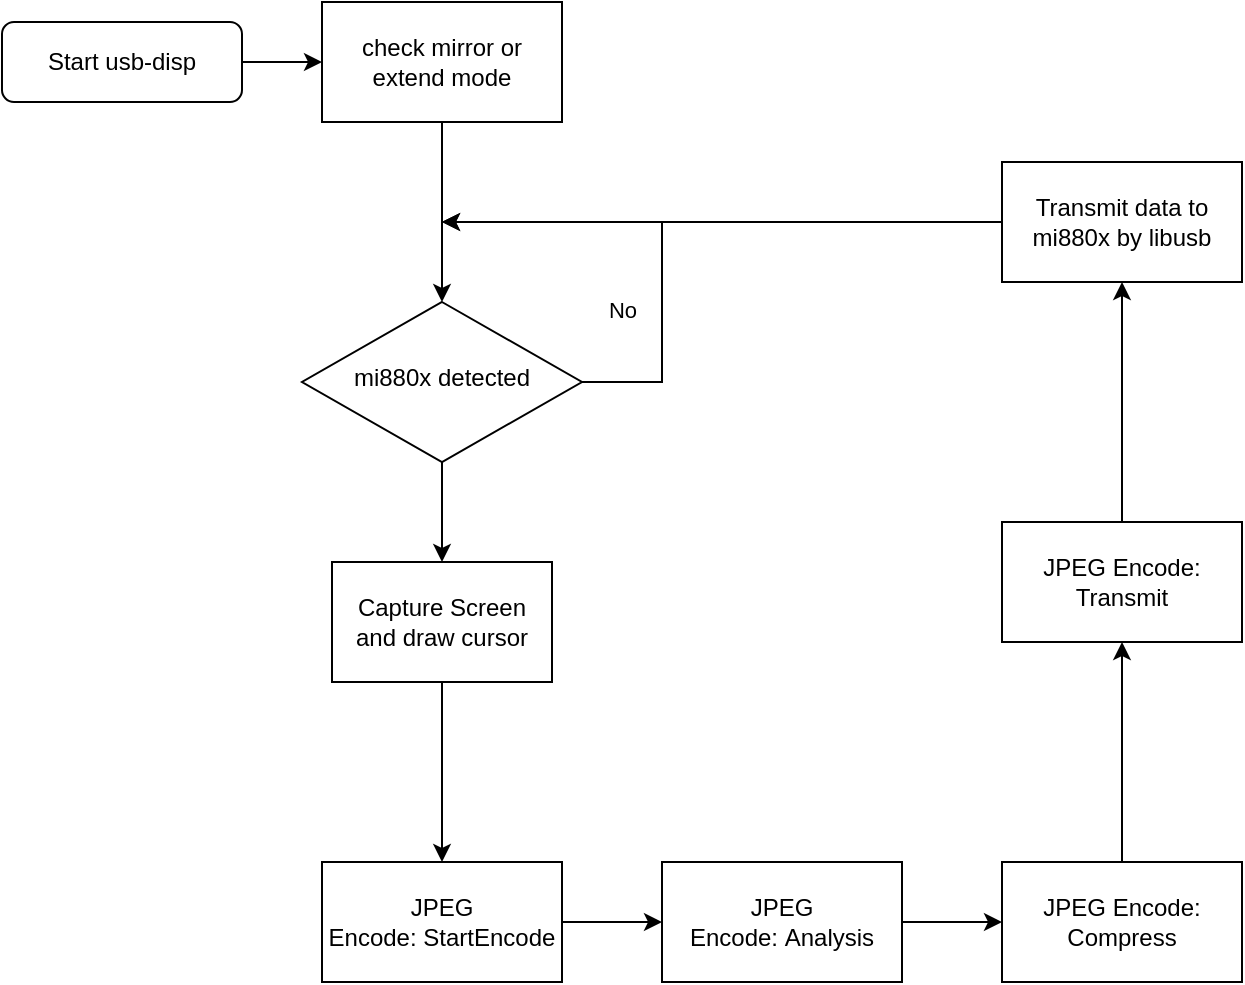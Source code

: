 <mxfile version="14.5.3" type="github"><diagram id="C5RBs43oDa-KdzZeNtuy" name="Page-1"><mxGraphModel dx="1422" dy="706" grid="1" gridSize="10" guides="1" tooltips="1" connect="1" arrows="1" fold="1" page="1" pageScale="1" pageWidth="827" pageHeight="1169" math="0" shadow="0"><root><mxCell id="WIyWlLk6GJQsqaUBKTNV-0"/><mxCell id="WIyWlLk6GJQsqaUBKTNV-1" parent="WIyWlLk6GJQsqaUBKTNV-0"/><mxCell id="r7R-1QSwaB7scKI4PXYl-12" style="edgeStyle=orthogonalEdgeStyle;rounded=0;orthogonalLoop=1;jettySize=auto;html=1;entryX=0;entryY=0.5;entryDx=0;entryDy=0;" parent="WIyWlLk6GJQsqaUBKTNV-1" source="WIyWlLk6GJQsqaUBKTNV-3" target="1sZKiX8Cg83zHta_YU1P-0" edge="1"><mxGeometry relative="1" as="geometry"><mxPoint x="310" y="220" as="targetPoint"/></mxGeometry></mxCell><mxCell id="WIyWlLk6GJQsqaUBKTNV-3" value="Start usb-disp" style="rounded=1;whiteSpace=wrap;html=1;fontSize=12;glass=0;strokeWidth=1;shadow=0;" parent="WIyWlLk6GJQsqaUBKTNV-1" vertex="1"><mxGeometry x="90" y="140" width="120" height="40" as="geometry"/></mxCell><mxCell id="r7R-1QSwaB7scKI4PXYl-11" style="edgeStyle=orthogonalEdgeStyle;rounded=0;orthogonalLoop=1;jettySize=auto;html=1;entryX=0.5;entryY=0;entryDx=0;entryDy=0;exitX=0.5;exitY=1;exitDx=0;exitDy=0;" parent="WIyWlLk6GJQsqaUBKTNV-1" source="1sZKiX8Cg83zHta_YU1P-0" target="r7R-1QSwaB7scKI4PXYl-17" edge="1"><mxGeometry relative="1" as="geometry"><mxPoint x="310" y="300" as="sourcePoint"/></mxGeometry></mxCell><mxCell id="r7R-1QSwaB7scKI4PXYl-43" style="edgeStyle=orthogonalEdgeStyle;rounded=0;orthogonalLoop=1;jettySize=auto;html=1;exitX=0;exitY=0.5;exitDx=0;exitDy=0;" parent="WIyWlLk6GJQsqaUBKTNV-1" source="r7R-1QSwaB7scKI4PXYl-16" edge="1"><mxGeometry relative="1" as="geometry"><mxPoint x="310" y="240" as="targetPoint"/><Array as="points"><mxPoint x="560" y="240"/><mxPoint x="560" y="240"/></Array></mxGeometry></mxCell><mxCell id="r7R-1QSwaB7scKI4PXYl-16" value="Transmit data to mi880x by libusb" style="rounded=0;whiteSpace=wrap;html=1;" parent="WIyWlLk6GJQsqaUBKTNV-1" vertex="1"><mxGeometry x="590" y="210" width="120" height="60" as="geometry"/></mxCell><mxCell id="r7R-1QSwaB7scKI4PXYl-24" style="edgeStyle=orthogonalEdgeStyle;rounded=0;orthogonalLoop=1;jettySize=auto;html=1;exitX=1;exitY=0.5;exitDx=0;exitDy=0;" parent="WIyWlLk6GJQsqaUBKTNV-1" source="r7R-1QSwaB7scKI4PXYl-17" edge="1"><mxGeometry relative="1" as="geometry"><Array as="points"><mxPoint x="420" y="320"/></Array><mxPoint x="310" y="240" as="targetPoint"/></mxGeometry></mxCell><mxCell id="r7R-1QSwaB7scKI4PXYl-25" value="No" style="edgeLabel;html=1;align=center;verticalAlign=middle;resizable=0;points=[];" parent="r7R-1QSwaB7scKI4PXYl-24" vertex="1" connectable="0"><mxGeometry x="-0.184" y="1" relative="1" as="geometry"><mxPoint x="-19" y="18" as="offset"/></mxGeometry></mxCell><mxCell id="1sZKiX8Cg83zHta_YU1P-3" style="edgeStyle=orthogonalEdgeStyle;rounded=0;orthogonalLoop=1;jettySize=auto;html=1;" edge="1" parent="WIyWlLk6GJQsqaUBKTNV-1" source="r7R-1QSwaB7scKI4PXYl-17" target="r7R-1QSwaB7scKI4PXYl-26"><mxGeometry relative="1" as="geometry"/></mxCell><mxCell id="r7R-1QSwaB7scKI4PXYl-17" value="mi880x detected" style="rhombus;whiteSpace=wrap;html=1;shadow=0;fontFamily=Helvetica;fontSize=12;align=center;strokeWidth=1;spacing=6;spacingTop=-4;" parent="WIyWlLk6GJQsqaUBKTNV-1" vertex="1"><mxGeometry x="240" y="280" width="140" height="80" as="geometry"/></mxCell><mxCell id="1sZKiX8Cg83zHta_YU1P-4" style="edgeStyle=orthogonalEdgeStyle;rounded=0;orthogonalLoop=1;jettySize=auto;html=1;entryX=0.5;entryY=0;entryDx=0;entryDy=0;exitX=0.5;exitY=1;exitDx=0;exitDy=0;" edge="1" parent="WIyWlLk6GJQsqaUBKTNV-1" source="r7R-1QSwaB7scKI4PXYl-26" target="1sZKiX8Cg83zHta_YU1P-7"><mxGeometry relative="1" as="geometry"><mxPoint x="330" y="540" as="targetPoint"/></mxGeometry></mxCell><mxCell id="r7R-1QSwaB7scKI4PXYl-26" value="Capture Screen&lt;br&gt;and draw cursor" style="rounded=0;whiteSpace=wrap;html=1;" parent="WIyWlLk6GJQsqaUBKTNV-1" vertex="1"><mxGeometry x="255" y="410" width="110" height="60" as="geometry"/></mxCell><mxCell id="r7R-1QSwaB7scKI4PXYl-40" style="edgeStyle=orthogonalEdgeStyle;rounded=0;orthogonalLoop=1;jettySize=auto;html=1;entryX=0.5;entryY=1;entryDx=0;entryDy=0;exitX=0.5;exitY=0;exitDx=0;exitDy=0;" parent="WIyWlLk6GJQsqaUBKTNV-1" source="1sZKiX8Cg83zHta_YU1P-5" target="r7R-1QSwaB7scKI4PXYl-16" edge="1"><mxGeometry relative="1" as="geometry"><mxPoint x="650" y="430" as="sourcePoint"/><Array as="points"><mxPoint x="650" y="340"/><mxPoint x="650" y="340"/></Array></mxGeometry></mxCell><mxCell id="1sZKiX8Cg83zHta_YU1P-9" style="edgeStyle=orthogonalEdgeStyle;rounded=0;orthogonalLoop=1;jettySize=auto;html=1;entryX=0;entryY=0.5;entryDx=0;entryDy=0;" edge="1" parent="WIyWlLk6GJQsqaUBKTNV-1" source="r7R-1QSwaB7scKI4PXYl-35" target="1sZKiX8Cg83zHta_YU1P-6"><mxGeometry relative="1" as="geometry"/></mxCell><mxCell id="r7R-1QSwaB7scKI4PXYl-35" value="JPEG Encode:&amp;nbsp;Analysis" style="rounded=0;whiteSpace=wrap;html=1;" parent="WIyWlLk6GJQsqaUBKTNV-1" vertex="1"><mxGeometry x="420" y="560" width="120" height="60" as="geometry"/></mxCell><mxCell id="1sZKiX8Cg83zHta_YU1P-0" value="&lt;span&gt;check mirror or extend mode&lt;/span&gt;" style="rounded=0;whiteSpace=wrap;html=1;" vertex="1" parent="WIyWlLk6GJQsqaUBKTNV-1"><mxGeometry x="250" y="130" width="120" height="60" as="geometry"/></mxCell><mxCell id="1sZKiX8Cg83zHta_YU1P-5" value="JPEG Encode: Transmit" style="rounded=0;whiteSpace=wrap;html=1;" vertex="1" parent="WIyWlLk6GJQsqaUBKTNV-1"><mxGeometry x="590" y="390" width="120" height="60" as="geometry"/></mxCell><mxCell id="1sZKiX8Cg83zHta_YU1P-8" style="edgeStyle=orthogonalEdgeStyle;rounded=0;orthogonalLoop=1;jettySize=auto;html=1;entryX=0.5;entryY=1;entryDx=0;entryDy=0;" edge="1" parent="WIyWlLk6GJQsqaUBKTNV-1" source="1sZKiX8Cg83zHta_YU1P-6" target="1sZKiX8Cg83zHta_YU1P-5"><mxGeometry relative="1" as="geometry"/></mxCell><mxCell id="1sZKiX8Cg83zHta_YU1P-6" value="&lt;span&gt;JPEG Encode: Compress&lt;/span&gt;" style="rounded=0;whiteSpace=wrap;html=1;" vertex="1" parent="WIyWlLk6GJQsqaUBKTNV-1"><mxGeometry x="590" y="560" width="120" height="60" as="geometry"/></mxCell><mxCell id="1sZKiX8Cg83zHta_YU1P-10" style="edgeStyle=orthogonalEdgeStyle;rounded=0;orthogonalLoop=1;jettySize=auto;html=1;" edge="1" parent="WIyWlLk6GJQsqaUBKTNV-1" source="1sZKiX8Cg83zHta_YU1P-7" target="r7R-1QSwaB7scKI4PXYl-35"><mxGeometry relative="1" as="geometry"/></mxCell><mxCell id="1sZKiX8Cg83zHta_YU1P-7" value="JPEG Encode:&amp;nbsp;StartEncode" style="rounded=0;whiteSpace=wrap;html=1;" vertex="1" parent="WIyWlLk6GJQsqaUBKTNV-1"><mxGeometry x="250" y="560" width="120" height="60" as="geometry"/></mxCell></root></mxGraphModel></diagram></mxfile>